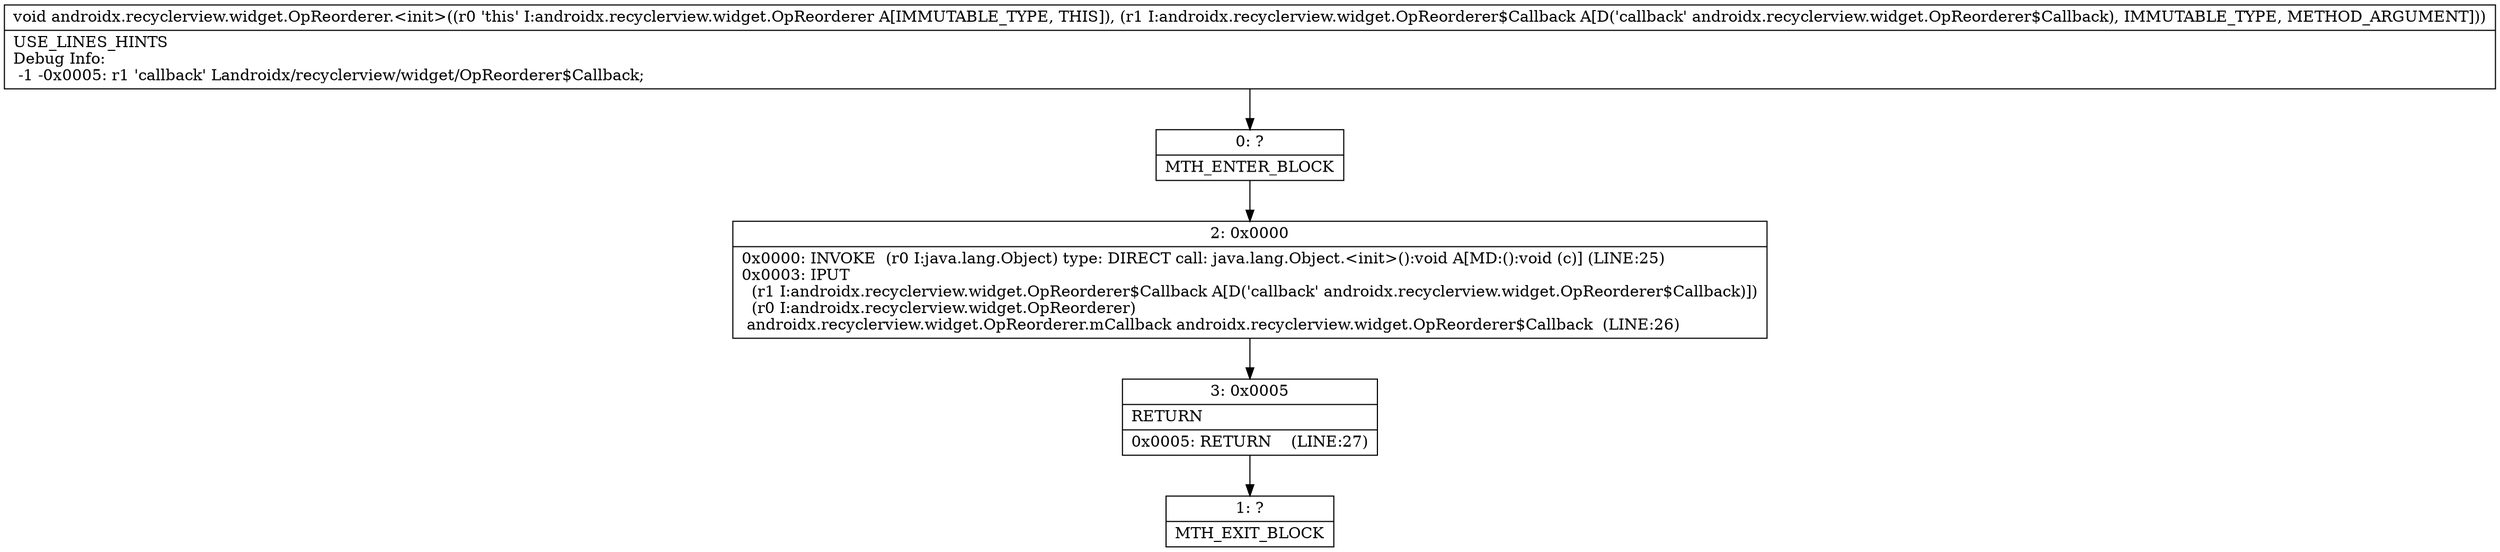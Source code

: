digraph "CFG forandroidx.recyclerview.widget.OpReorderer.\<init\>(Landroidx\/recyclerview\/widget\/OpReorderer$Callback;)V" {
Node_0 [shape=record,label="{0\:\ ?|MTH_ENTER_BLOCK\l}"];
Node_2 [shape=record,label="{2\:\ 0x0000|0x0000: INVOKE  (r0 I:java.lang.Object) type: DIRECT call: java.lang.Object.\<init\>():void A[MD:():void (c)] (LINE:25)\l0x0003: IPUT  \l  (r1 I:androidx.recyclerview.widget.OpReorderer$Callback A[D('callback' androidx.recyclerview.widget.OpReorderer$Callback)])\l  (r0 I:androidx.recyclerview.widget.OpReorderer)\l androidx.recyclerview.widget.OpReorderer.mCallback androidx.recyclerview.widget.OpReorderer$Callback  (LINE:26)\l}"];
Node_3 [shape=record,label="{3\:\ 0x0005|RETURN\l|0x0005: RETURN    (LINE:27)\l}"];
Node_1 [shape=record,label="{1\:\ ?|MTH_EXIT_BLOCK\l}"];
MethodNode[shape=record,label="{void androidx.recyclerview.widget.OpReorderer.\<init\>((r0 'this' I:androidx.recyclerview.widget.OpReorderer A[IMMUTABLE_TYPE, THIS]), (r1 I:androidx.recyclerview.widget.OpReorderer$Callback A[D('callback' androidx.recyclerview.widget.OpReorderer$Callback), IMMUTABLE_TYPE, METHOD_ARGUMENT]))  | USE_LINES_HINTS\lDebug Info:\l  \-1 \-0x0005: r1 'callback' Landroidx\/recyclerview\/widget\/OpReorderer$Callback;\l}"];
MethodNode -> Node_0;Node_0 -> Node_2;
Node_2 -> Node_3;
Node_3 -> Node_1;
}

